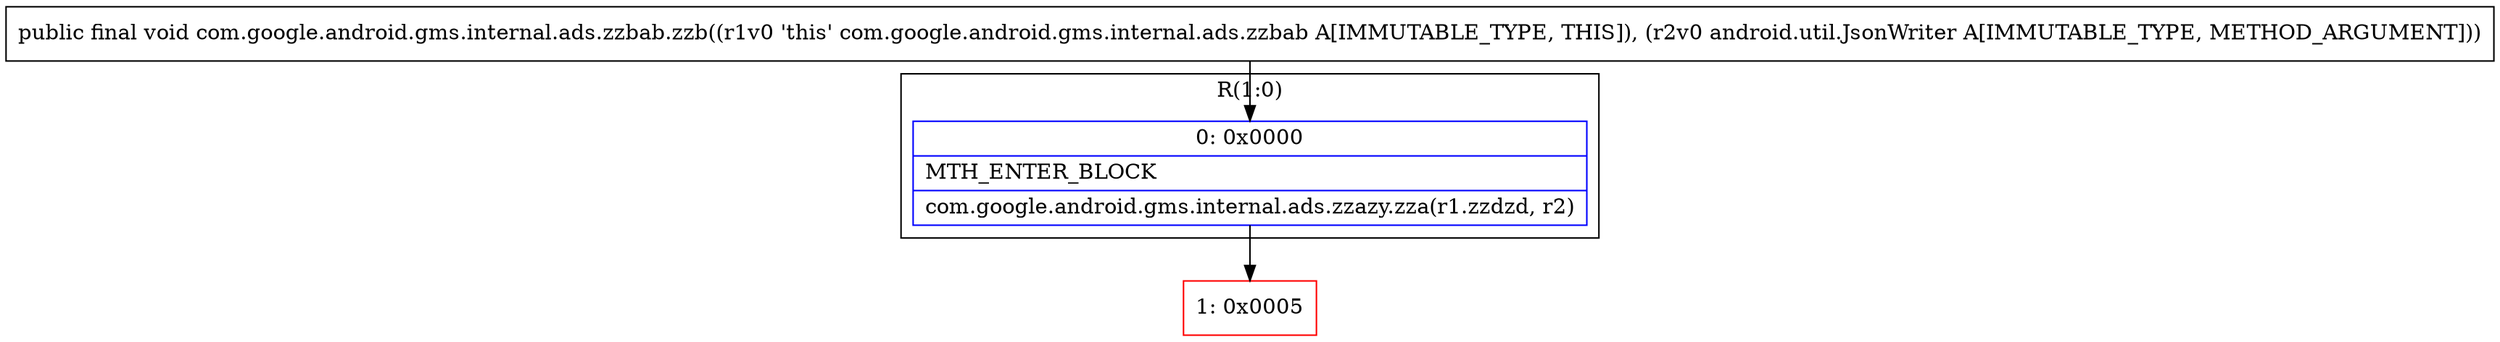 digraph "CFG forcom.google.android.gms.internal.ads.zzbab.zzb(Landroid\/util\/JsonWriter;)V" {
subgraph cluster_Region_1202703042 {
label = "R(1:0)";
node [shape=record,color=blue];
Node_0 [shape=record,label="{0\:\ 0x0000|MTH_ENTER_BLOCK\l|com.google.android.gms.internal.ads.zzazy.zza(r1.zzdzd, r2)\l}"];
}
Node_1 [shape=record,color=red,label="{1\:\ 0x0005}"];
MethodNode[shape=record,label="{public final void com.google.android.gms.internal.ads.zzbab.zzb((r1v0 'this' com.google.android.gms.internal.ads.zzbab A[IMMUTABLE_TYPE, THIS]), (r2v0 android.util.JsonWriter A[IMMUTABLE_TYPE, METHOD_ARGUMENT])) }"];
MethodNode -> Node_0;
Node_0 -> Node_1;
}

